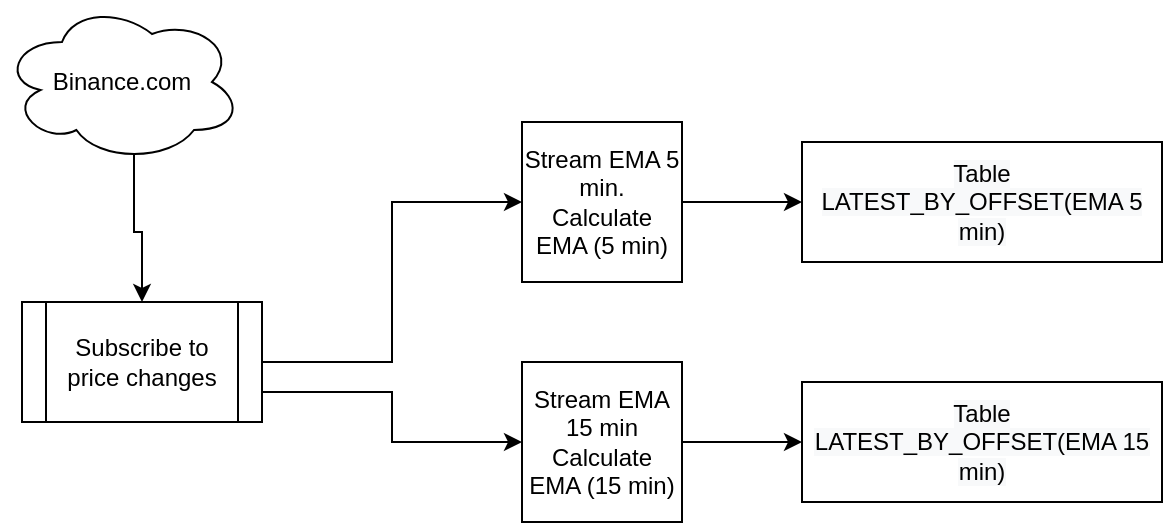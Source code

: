 <mxfile version="13.10.9" type="github">
  <diagram id="C5RBs43oDa-KdzZeNtuy" name="Page-1">
    <mxGraphModel dx="1186" dy="740" grid="1" gridSize="10" guides="1" tooltips="1" connect="1" arrows="1" fold="1" page="1" pageScale="1" pageWidth="827" pageHeight="1169" math="0" shadow="0">
      <root>
        <mxCell id="WIyWlLk6GJQsqaUBKTNV-0" />
        <mxCell id="WIyWlLk6GJQsqaUBKTNV-1" parent="WIyWlLk6GJQsqaUBKTNV-0" />
        <mxCell id="NzdM1HOLT80MbrgdmIrp-7" style="edgeStyle=orthogonalEdgeStyle;rounded=0;orthogonalLoop=1;jettySize=auto;html=1;exitX=1;exitY=0.5;exitDx=0;exitDy=0;entryX=0;entryY=0.5;entryDx=0;entryDy=0;" edge="1" parent="WIyWlLk6GJQsqaUBKTNV-1" source="NzdM1HOLT80MbrgdmIrp-0" target="NzdM1HOLT80MbrgdmIrp-4">
          <mxGeometry relative="1" as="geometry" />
        </mxCell>
        <mxCell id="NzdM1HOLT80MbrgdmIrp-9" style="edgeStyle=orthogonalEdgeStyle;rounded=0;orthogonalLoop=1;jettySize=auto;html=1;exitX=1;exitY=0.75;exitDx=0;exitDy=0;entryX=0;entryY=0.5;entryDx=0;entryDy=0;" edge="1" parent="WIyWlLk6GJQsqaUBKTNV-1" source="NzdM1HOLT80MbrgdmIrp-0" target="NzdM1HOLT80MbrgdmIrp-5">
          <mxGeometry relative="1" as="geometry" />
        </mxCell>
        <mxCell id="NzdM1HOLT80MbrgdmIrp-0" value="Subscribe to price changes" style="shape=process;whiteSpace=wrap;html=1;backgroundOutline=1;" vertex="1" parent="WIyWlLk6GJQsqaUBKTNV-1">
          <mxGeometry x="150" y="170" width="120" height="60" as="geometry" />
        </mxCell>
        <mxCell id="NzdM1HOLT80MbrgdmIrp-3" style="edgeStyle=orthogonalEdgeStyle;rounded=0;orthogonalLoop=1;jettySize=auto;html=1;exitX=0.55;exitY=0.95;exitDx=0;exitDy=0;exitPerimeter=0;entryX=0.5;entryY=0;entryDx=0;entryDy=0;" edge="1" parent="WIyWlLk6GJQsqaUBKTNV-1" source="NzdM1HOLT80MbrgdmIrp-1" target="NzdM1HOLT80MbrgdmIrp-0">
          <mxGeometry relative="1" as="geometry" />
        </mxCell>
        <mxCell id="NzdM1HOLT80MbrgdmIrp-1" value="Binance.com" style="ellipse;shape=cloud;whiteSpace=wrap;html=1;" vertex="1" parent="WIyWlLk6GJQsqaUBKTNV-1">
          <mxGeometry x="140" y="20" width="120" height="80" as="geometry" />
        </mxCell>
        <mxCell id="NzdM1HOLT80MbrgdmIrp-14" value="" style="edgeStyle=orthogonalEdgeStyle;rounded=0;orthogonalLoop=1;jettySize=auto;html=1;" edge="1" parent="WIyWlLk6GJQsqaUBKTNV-1" source="NzdM1HOLT80MbrgdmIrp-4" target="NzdM1HOLT80MbrgdmIrp-13">
          <mxGeometry relative="1" as="geometry" />
        </mxCell>
        <mxCell id="NzdM1HOLT80MbrgdmIrp-4" value="Stream EMA 5 min.&lt;br&gt;Calculate EMA (5 min)" style="whiteSpace=wrap;html=1;aspect=fixed;" vertex="1" parent="WIyWlLk6GJQsqaUBKTNV-1">
          <mxGeometry x="400" y="80" width="80" height="80" as="geometry" />
        </mxCell>
        <mxCell id="NzdM1HOLT80MbrgdmIrp-16" style="edgeStyle=orthogonalEdgeStyle;rounded=0;orthogonalLoop=1;jettySize=auto;html=1;exitX=1;exitY=0.5;exitDx=0;exitDy=0;entryX=0;entryY=0.5;entryDx=0;entryDy=0;" edge="1" parent="WIyWlLk6GJQsqaUBKTNV-1" source="NzdM1HOLT80MbrgdmIrp-5" target="NzdM1HOLT80MbrgdmIrp-15">
          <mxGeometry relative="1" as="geometry" />
        </mxCell>
        <mxCell id="NzdM1HOLT80MbrgdmIrp-5" value="Stream EMA 15 min&lt;br&gt;Calculate EMA (15 min)&lt;br&gt;" style="whiteSpace=wrap;html=1;aspect=fixed;" vertex="1" parent="WIyWlLk6GJQsqaUBKTNV-1">
          <mxGeometry x="400" y="200" width="80" height="80" as="geometry" />
        </mxCell>
        <mxCell id="NzdM1HOLT80MbrgdmIrp-13" value="&lt;meta charset=&quot;utf-8&quot;&gt;&lt;span style=&quot;color: rgb(0, 0, 0); font-family: helvetica; font-size: 12px; font-style: normal; font-weight: 400; letter-spacing: normal; text-align: center; text-indent: 0px; text-transform: none; word-spacing: 0px; background-color: rgb(248, 249, 250); display: inline; float: none;&quot;&gt;Table LATEST_BY_OFFSET(EMA 5 min)&lt;/span&gt;" style="whiteSpace=wrap;html=1;" vertex="1" parent="WIyWlLk6GJQsqaUBKTNV-1">
          <mxGeometry x="540" y="90" width="180" height="60" as="geometry" />
        </mxCell>
        <mxCell id="NzdM1HOLT80MbrgdmIrp-15" value="&lt;span style=&quot;color: rgb(0 , 0 , 0) ; font-family: &amp;#34;helvetica&amp;#34; ; font-size: 12px ; font-style: normal ; font-weight: 400 ; letter-spacing: normal ; text-align: center ; text-indent: 0px ; text-transform: none ; word-spacing: 0px ; background-color: rgb(248 , 249 , 250) ; display: inline ; float: none&quot;&gt;Table LATEST_BY_OFFSET(EMA 15 min)&lt;/span&gt;" style="whiteSpace=wrap;html=1;" vertex="1" parent="WIyWlLk6GJQsqaUBKTNV-1">
          <mxGeometry x="540" y="210" width="180" height="60" as="geometry" />
        </mxCell>
      </root>
    </mxGraphModel>
  </diagram>
</mxfile>
